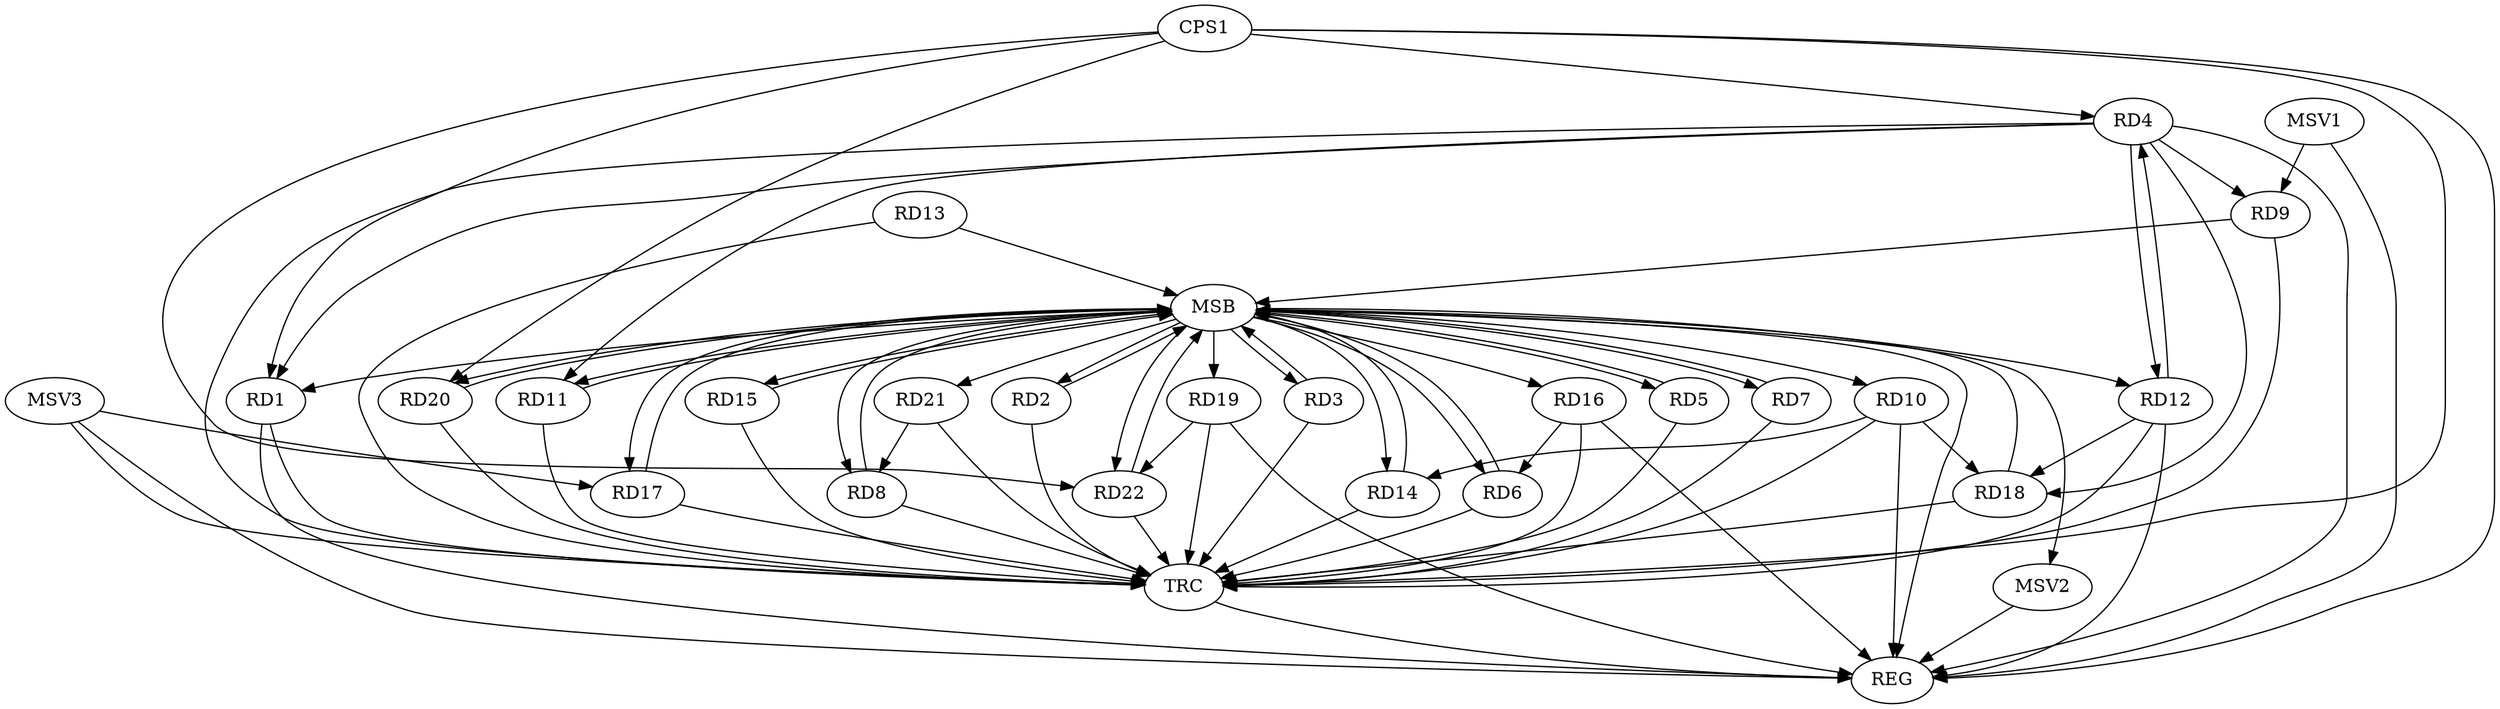 strict digraph G {
  RD1 [ label="RD1" ];
  RD2 [ label="RD2" ];
  RD3 [ label="RD3" ];
  RD4 [ label="RD4" ];
  RD5 [ label="RD5" ];
  RD6 [ label="RD6" ];
  RD7 [ label="RD7" ];
  RD8 [ label="RD8" ];
  RD9 [ label="RD9" ];
  RD10 [ label="RD10" ];
  RD11 [ label="RD11" ];
  RD12 [ label="RD12" ];
  RD13 [ label="RD13" ];
  RD14 [ label="RD14" ];
  RD15 [ label="RD15" ];
  RD16 [ label="RD16" ];
  RD17 [ label="RD17" ];
  RD18 [ label="RD18" ];
  RD19 [ label="RD19" ];
  RD20 [ label="RD20" ];
  RD21 [ label="RD21" ];
  RD22 [ label="RD22" ];
  CPS1 [ label="CPS1" ];
  REG [ label="REG" ];
  MSB [ label="MSB" ];
  TRC [ label="TRC" ];
  MSV1 [ label="MSV1" ];
  MSV2 [ label="MSV2" ];
  MSV3 [ label="MSV3" ];
  RD4 -> RD1;
  RD4 -> RD12;
  RD12 -> RD4;
  RD4 -> RD18;
  RD16 -> RD6;
  RD21 -> RD8;
  RD10 -> RD14;
  RD10 -> RD18;
  RD12 -> RD18;
  RD19 -> RD22;
  CPS1 -> RD1;
  CPS1 -> RD22;
  CPS1 -> RD4;
  CPS1 -> RD20;
  RD1 -> REG;
  RD4 -> REG;
  RD10 -> REG;
  RD12 -> REG;
  RD16 -> REG;
  RD19 -> REG;
  CPS1 -> REG;
  RD2 -> MSB;
  MSB -> RD5;
  MSB -> RD14;
  MSB -> REG;
  RD3 -> MSB;
  MSB -> RD6;
  MSB -> RD15;
  RD5 -> MSB;
  MSB -> RD7;
  MSB -> RD8;
  MSB -> RD10;
  MSB -> RD12;
  RD6 -> MSB;
  MSB -> RD3;
  MSB -> RD17;
  RD7 -> MSB;
  MSB -> RD2;
  MSB -> RD19;
  RD8 -> MSB;
  MSB -> RD1;
  MSB -> RD16;
  MSB -> RD21;
  MSB -> RD22;
  RD9 -> MSB;
  RD11 -> MSB;
  RD13 -> MSB;
  MSB -> RD20;
  RD14 -> MSB;
  RD15 -> MSB;
  MSB -> RD11;
  RD17 -> MSB;
  RD18 -> MSB;
  RD20 -> MSB;
  RD22 -> MSB;
  RD1 -> TRC;
  RD2 -> TRC;
  RD3 -> TRC;
  RD4 -> TRC;
  RD5 -> TRC;
  RD6 -> TRC;
  RD7 -> TRC;
  RD8 -> TRC;
  RD9 -> TRC;
  RD10 -> TRC;
  RD11 -> TRC;
  RD12 -> TRC;
  RD13 -> TRC;
  RD14 -> TRC;
  RD15 -> TRC;
  RD16 -> TRC;
  RD17 -> TRC;
  RD18 -> TRC;
  RD19 -> TRC;
  RD20 -> TRC;
  RD21 -> TRC;
  RD22 -> TRC;
  CPS1 -> TRC;
  TRC -> REG;
  RD4 -> RD11;
  RD4 -> RD9;
  MSV1 -> RD9;
  MSV1 -> REG;
  MSB -> MSV2;
  MSV2 -> REG;
  MSV3 -> RD17;
  MSV3 -> REG;
  MSV3 -> TRC;
}
